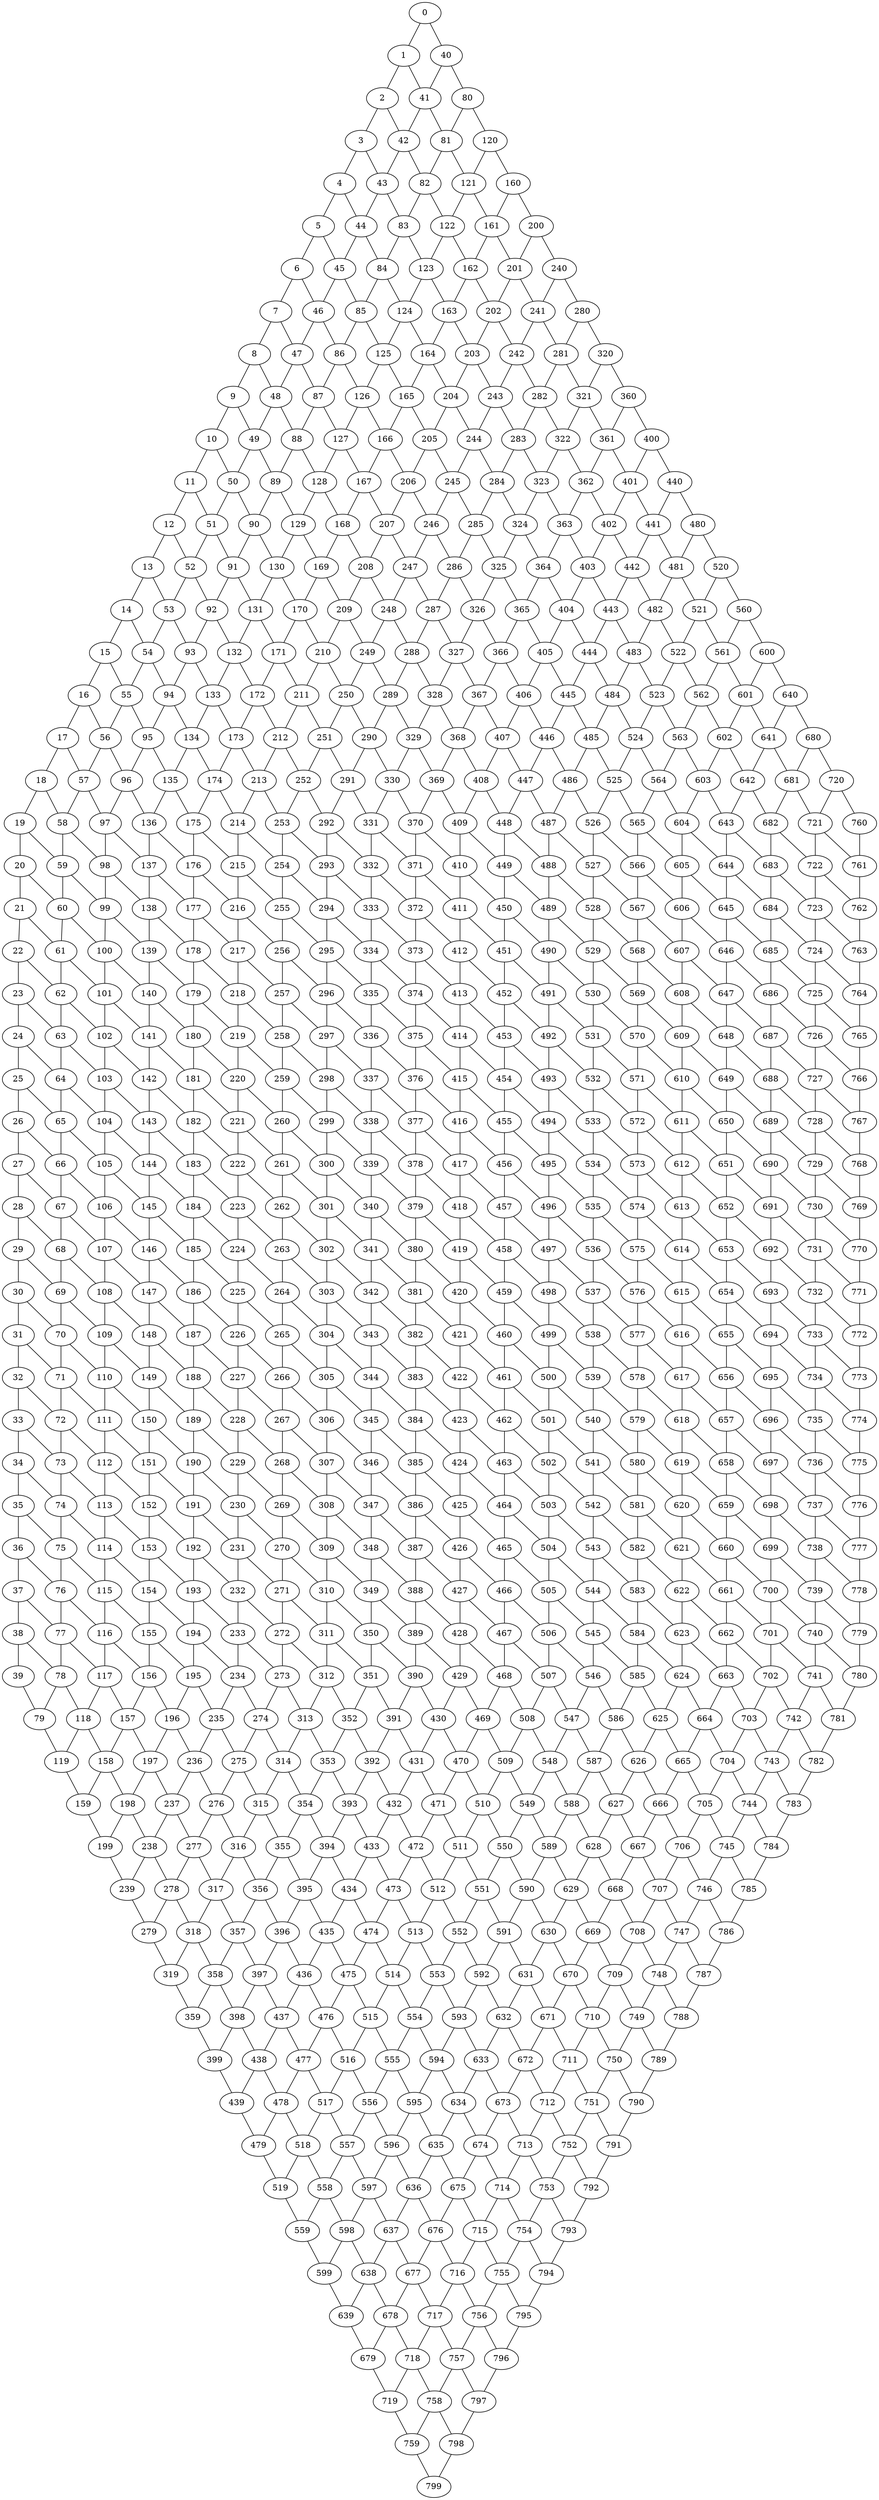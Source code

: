 graph g {0;1;2;3;4;5;6;7;8;9;10;11;12;13;14;15;16;17;18;19;20;21;22;23;24;25;26;27;28;29;30;31;32;33;34;35;36;37;38;39;40;41;42;43;44;45;46;47;48;49;50;51;52;53;54;55;56;57;58;59;60;61;62;63;64;65;66;67;68;69;70;71;72;73;74;75;76;77;78;79;80;81;82;83;84;85;86;87;88;89;90;91;92;93;94;95;96;97;98;99;100;101;102;103;104;105;106;107;108;109;110;111;112;113;114;115;116;117;118;119;120;121;122;123;124;125;126;127;128;129;130;131;132;133;134;135;136;137;138;139;140;141;142;143;144;145;146;147;148;149;150;151;152;153;154;155;156;157;158;159;160;161;162;163;164;165;166;167;168;169;170;171;172;173;174;175;176;177;178;179;180;181;182;183;184;185;186;187;188;189;190;191;192;193;194;195;196;197;198;199;200;201;202;203;204;205;206;207;208;209;210;211;212;213;214;215;216;217;218;219;220;221;222;223;224;225;226;227;228;229;230;231;232;233;234;235;236;237;238;239;240;241;242;243;244;245;246;247;248;249;250;251;252;253;254;255;256;257;258;259;260;261;262;263;264;265;266;267;268;269;270;271;272;273;274;275;276;277;278;279;280;281;282;283;284;285;286;287;288;289;290;291;292;293;294;295;296;297;298;299;300;301;302;303;304;305;306;307;308;309;310;311;312;313;314;315;316;317;318;319;320;321;322;323;324;325;326;327;328;329;330;331;332;333;334;335;336;337;338;339;340;341;342;343;344;345;346;347;348;349;350;351;352;353;354;355;356;357;358;359;360;361;362;363;364;365;366;367;368;369;370;371;372;373;374;375;376;377;378;379;380;381;382;383;384;385;386;387;388;389;390;391;392;393;394;395;396;397;398;399;400;401;402;403;404;405;406;407;408;409;410;411;412;413;414;415;416;417;418;419;420;421;422;423;424;425;426;427;428;429;430;431;432;433;434;435;436;437;438;439;440;441;442;443;444;445;446;447;448;449;450;451;452;453;454;455;456;457;458;459;460;461;462;463;464;465;466;467;468;469;470;471;472;473;474;475;476;477;478;479;480;481;482;483;484;485;486;487;488;489;490;491;492;493;494;495;496;497;498;499;500;501;502;503;504;505;506;507;508;509;510;511;512;513;514;515;516;517;518;519;520;521;522;523;524;525;526;527;528;529;530;531;532;533;534;535;536;537;538;539;540;541;542;543;544;545;546;547;548;549;550;551;552;553;554;555;556;557;558;559;560;561;562;563;564;565;566;567;568;569;570;571;572;573;574;575;576;577;578;579;580;581;582;583;584;585;586;587;588;589;590;591;592;593;594;595;596;597;598;599;600;601;602;603;604;605;606;607;608;609;610;611;612;613;614;615;616;617;618;619;620;621;622;623;624;625;626;627;628;629;630;631;632;633;634;635;636;637;638;639;640;641;642;643;644;645;646;647;648;649;650;651;652;653;654;655;656;657;658;659;660;661;662;663;664;665;666;667;668;669;670;671;672;673;674;675;676;677;678;679;680;681;682;683;684;685;686;687;688;689;690;691;692;693;694;695;696;697;698;699;700;701;702;703;704;705;706;707;708;709;710;711;712;713;714;715;716;717;718;719;720;721;722;723;724;725;726;727;728;729;730;731;732;733;734;735;736;737;738;739;740;741;742;743;744;745;746;747;748;749;750;751;752;753;754;755;756;757;758;759;760;761;762;763;764;765;766;767;768;769;770;771;772;773;774;775;776;777;778;779;780;781;782;783;784;785;786;787;788;789;790;791;792;793;794;795;796;797;798;799;0 -- 1;0 -- 40;1 -- 2;1 -- 41;2 -- 3;2 -- 42;3 -- 4;3 -- 43;4 -- 5;4 -- 44;5 -- 6;5 -- 45;6 -- 7;6 -- 46;7 -- 8;7 -- 47;8 -- 9;8 -- 48;9 -- 10;9 -- 49;10 -- 11;10 -- 50;11 -- 12;11 -- 51;12 -- 13;12 -- 52;13 -- 14;13 -- 53;14 -- 15;14 -- 54;15 -- 16;15 -- 55;16 -- 17;16 -- 56;17 -- 18;17 -- 57;18 -- 19;18 -- 58;19 -- 20;19 -- 59;20 -- 21;20 -- 60;21 -- 22;21 -- 61;22 -- 23;22 -- 62;23 -- 24;23 -- 63;24 -- 25;24 -- 64;25 -- 26;25 -- 65;26 -- 27;26 -- 66;27 -- 28;27 -- 67;28 -- 29;28 -- 68;29 -- 30;29 -- 69;30 -- 31;30 -- 70;31 -- 32;31 -- 71;32 -- 33;32 -- 72;33 -- 34;33 -- 73;34 -- 35;34 -- 74;35 -- 36;35 -- 75;36 -- 37;36 -- 76;37 -- 38;37 -- 77;38 -- 39;38 -- 78;39 -- 79;40 -- 41;40 -- 80;41 -- 42;41 -- 81;42 -- 43;42 -- 82;43 -- 44;43 -- 83;44 -- 45;44 -- 84;45 -- 46;45 -- 85;46 -- 47;46 -- 86;47 -- 48;47 -- 87;48 -- 49;48 -- 88;49 -- 50;49 -- 89;50 -- 51;50 -- 90;51 -- 52;51 -- 91;52 -- 53;52 -- 92;53 -- 54;53 -- 93;54 -- 55;54 -- 94;55 -- 56;55 -- 95;56 -- 57;56 -- 96;57 -- 58;57 -- 97;58 -- 59;58 -- 98;59 -- 60;59 -- 99;60 -- 61;60 -- 100;61 -- 62;61 -- 101;62 -- 63;62 -- 102;63 -- 64;63 -- 103;64 -- 65;64 -- 104;65 -- 66;65 -- 105;66 -- 67;66 -- 106;67 -- 68;67 -- 107;68 -- 69;68 -- 108;69 -- 70;69 -- 109;70 -- 71;70 -- 110;71 -- 72;71 -- 111;72 -- 73;72 -- 112;73 -- 74;73 -- 113;74 -- 75;74 -- 114;75 -- 76;75 -- 115;76 -- 77;76 -- 116;77 -- 78;77 -- 117;78 -- 79;78 -- 118;79 -- 119;80 -- 81;80 -- 120;81 -- 82;81 -- 121;82 -- 83;82 -- 122;83 -- 84;83 -- 123;84 -- 85;84 -- 124;85 -- 86;85 -- 125;86 -- 87;86 -- 126;87 -- 88;87 -- 127;88 -- 89;88 -- 128;89 -- 90;89 -- 129;90 -- 91;90 -- 130;91 -- 92;91 -- 131;92 -- 93;92 -- 132;93 -- 94;93 -- 133;94 -- 95;94 -- 134;95 -- 96;95 -- 135;96 -- 97;96 -- 136;97 -- 98;97 -- 137;98 -- 99;98 -- 138;99 -- 100;99 -- 139;100 -- 101;100 -- 140;101 -- 102;101 -- 141;102 -- 103;102 -- 142;103 -- 104;103 -- 143;104 -- 105;104 -- 144;105 -- 106;105 -- 145;106 -- 107;106 -- 146;107 -- 108;107 -- 147;108 -- 109;108 -- 148;109 -- 110;109 -- 149;110 -- 111;110 -- 150;111 -- 112;111 -- 151;112 -- 113;112 -- 152;113 -- 114;113 -- 153;114 -- 115;114 -- 154;115 -- 116;115 -- 155;116 -- 117;116 -- 156;117 -- 118;117 -- 157;118 -- 119;118 -- 158;119 -- 159;120 -- 121;120 -- 160;121 -- 122;121 -- 161;122 -- 123;122 -- 162;123 -- 124;123 -- 163;124 -- 125;124 -- 164;125 -- 126;125 -- 165;126 -- 127;126 -- 166;127 -- 128;127 -- 167;128 -- 129;128 -- 168;129 -- 130;129 -- 169;130 -- 131;130 -- 170;131 -- 132;131 -- 171;132 -- 133;132 -- 172;133 -- 134;133 -- 173;134 -- 135;134 -- 174;135 -- 136;135 -- 175;136 -- 137;136 -- 176;137 -- 138;137 -- 177;138 -- 139;138 -- 178;139 -- 140;139 -- 179;140 -- 141;140 -- 180;141 -- 142;141 -- 181;142 -- 143;142 -- 182;143 -- 144;143 -- 183;144 -- 145;144 -- 184;145 -- 146;145 -- 185;146 -- 147;146 -- 186;147 -- 148;147 -- 187;148 -- 149;148 -- 188;149 -- 150;149 -- 189;150 -- 151;150 -- 190;151 -- 152;151 -- 191;152 -- 153;152 -- 192;153 -- 154;153 -- 193;154 -- 155;154 -- 194;155 -- 156;155 -- 195;156 -- 157;156 -- 196;157 -- 158;157 -- 197;158 -- 159;158 -- 198;159 -- 199;160 -- 161;160 -- 200;161 -- 162;161 -- 201;162 -- 163;162 -- 202;163 -- 164;163 -- 203;164 -- 165;164 -- 204;165 -- 166;165 -- 205;166 -- 167;166 -- 206;167 -- 168;167 -- 207;168 -- 169;168 -- 208;169 -- 170;169 -- 209;170 -- 171;170 -- 210;171 -- 172;171 -- 211;172 -- 173;172 -- 212;173 -- 174;173 -- 213;174 -- 175;174 -- 214;175 -- 176;175 -- 215;176 -- 177;176 -- 216;177 -- 178;177 -- 217;178 -- 179;178 -- 218;179 -- 180;179 -- 219;180 -- 181;180 -- 220;181 -- 182;181 -- 221;182 -- 183;182 -- 222;183 -- 184;183 -- 223;184 -- 185;184 -- 224;185 -- 186;185 -- 225;186 -- 187;186 -- 226;187 -- 188;187 -- 227;188 -- 189;188 -- 228;189 -- 190;189 -- 229;190 -- 191;190 -- 230;191 -- 192;191 -- 231;192 -- 193;192 -- 232;193 -- 194;193 -- 233;194 -- 195;194 -- 234;195 -- 196;195 -- 235;196 -- 197;196 -- 236;197 -- 198;197 -- 237;198 -- 199;198 -- 238;199 -- 239;200 -- 201;200 -- 240;201 -- 202;201 -- 241;202 -- 203;202 -- 242;203 -- 204;203 -- 243;204 -- 205;204 -- 244;205 -- 206;205 -- 245;206 -- 207;206 -- 246;207 -- 208;207 -- 247;208 -- 209;208 -- 248;209 -- 210;209 -- 249;210 -- 211;210 -- 250;211 -- 212;211 -- 251;212 -- 213;212 -- 252;213 -- 214;213 -- 253;214 -- 215;214 -- 254;215 -- 216;215 -- 255;216 -- 217;216 -- 256;217 -- 218;217 -- 257;218 -- 219;218 -- 258;219 -- 220;219 -- 259;220 -- 221;220 -- 260;221 -- 222;221 -- 261;222 -- 223;222 -- 262;223 -- 224;223 -- 263;224 -- 225;224 -- 264;225 -- 226;225 -- 265;226 -- 227;226 -- 266;227 -- 228;227 -- 267;228 -- 229;228 -- 268;229 -- 230;229 -- 269;230 -- 231;230 -- 270;231 -- 232;231 -- 271;232 -- 233;232 -- 272;233 -- 234;233 -- 273;234 -- 235;234 -- 274;235 -- 236;235 -- 275;236 -- 237;236 -- 276;237 -- 238;237 -- 277;238 -- 239;238 -- 278;239 -- 279;240 -- 241;240 -- 280;241 -- 242;241 -- 281;242 -- 243;242 -- 282;243 -- 244;243 -- 283;244 -- 245;244 -- 284;245 -- 246;245 -- 285;246 -- 247;246 -- 286;247 -- 248;247 -- 287;248 -- 249;248 -- 288;249 -- 250;249 -- 289;250 -- 251;250 -- 290;251 -- 252;251 -- 291;252 -- 253;252 -- 292;253 -- 254;253 -- 293;254 -- 255;254 -- 294;255 -- 256;255 -- 295;256 -- 257;256 -- 296;257 -- 258;257 -- 297;258 -- 259;258 -- 298;259 -- 260;259 -- 299;260 -- 261;260 -- 300;261 -- 262;261 -- 301;262 -- 263;262 -- 302;263 -- 264;263 -- 303;264 -- 265;264 -- 304;265 -- 266;265 -- 305;266 -- 267;266 -- 306;267 -- 268;267 -- 307;268 -- 269;268 -- 308;269 -- 270;269 -- 309;270 -- 271;270 -- 310;271 -- 272;271 -- 311;272 -- 273;272 -- 312;273 -- 274;273 -- 313;274 -- 275;274 -- 314;275 -- 276;275 -- 315;276 -- 277;276 -- 316;277 -- 278;277 -- 317;278 -- 279;278 -- 318;279 -- 319;280 -- 281;280 -- 320;281 -- 282;281 -- 321;282 -- 283;282 -- 322;283 -- 284;283 -- 323;284 -- 285;284 -- 324;285 -- 286;285 -- 325;286 -- 287;286 -- 326;287 -- 288;287 -- 327;288 -- 289;288 -- 328;289 -- 290;289 -- 329;290 -- 291;290 -- 330;291 -- 292;291 -- 331;292 -- 293;292 -- 332;293 -- 294;293 -- 333;294 -- 295;294 -- 334;295 -- 296;295 -- 335;296 -- 297;296 -- 336;297 -- 298;297 -- 337;298 -- 299;298 -- 338;299 -- 300;299 -- 339;300 -- 301;300 -- 340;301 -- 302;301 -- 341;302 -- 303;302 -- 342;303 -- 304;303 -- 343;304 -- 305;304 -- 344;305 -- 306;305 -- 345;306 -- 307;306 -- 346;307 -- 308;307 -- 347;308 -- 309;308 -- 348;309 -- 310;309 -- 349;310 -- 311;310 -- 350;311 -- 312;311 -- 351;312 -- 313;312 -- 352;313 -- 314;313 -- 353;314 -- 315;314 -- 354;315 -- 316;315 -- 355;316 -- 317;316 -- 356;317 -- 318;317 -- 357;318 -- 319;318 -- 358;319 -- 359;320 -- 321;320 -- 360;321 -- 322;321 -- 361;322 -- 323;322 -- 362;323 -- 324;323 -- 363;324 -- 325;324 -- 364;325 -- 326;325 -- 365;326 -- 327;326 -- 366;327 -- 328;327 -- 367;328 -- 329;328 -- 368;329 -- 330;329 -- 369;330 -- 331;330 -- 370;331 -- 332;331 -- 371;332 -- 333;332 -- 372;333 -- 334;333 -- 373;334 -- 335;334 -- 374;335 -- 336;335 -- 375;336 -- 337;336 -- 376;337 -- 338;337 -- 377;338 -- 339;338 -- 378;339 -- 340;339 -- 379;340 -- 341;340 -- 380;341 -- 342;341 -- 381;342 -- 343;342 -- 382;343 -- 344;343 -- 383;344 -- 345;344 -- 384;345 -- 346;345 -- 385;346 -- 347;346 -- 386;347 -- 348;347 -- 387;348 -- 349;348 -- 388;349 -- 350;349 -- 389;350 -- 351;350 -- 390;351 -- 352;351 -- 391;352 -- 353;352 -- 392;353 -- 354;353 -- 393;354 -- 355;354 -- 394;355 -- 356;355 -- 395;356 -- 357;356 -- 396;357 -- 358;357 -- 397;358 -- 359;358 -- 398;359 -- 399;360 -- 361;360 -- 400;361 -- 362;361 -- 401;362 -- 363;362 -- 402;363 -- 364;363 -- 403;364 -- 365;364 -- 404;365 -- 366;365 -- 405;366 -- 367;366 -- 406;367 -- 368;367 -- 407;368 -- 369;368 -- 408;369 -- 370;369 -- 409;370 -- 371;370 -- 410;371 -- 372;371 -- 411;372 -- 373;372 -- 412;373 -- 374;373 -- 413;374 -- 375;374 -- 414;375 -- 376;375 -- 415;376 -- 377;376 -- 416;377 -- 378;377 -- 417;378 -- 379;378 -- 418;379 -- 380;379 -- 419;380 -- 381;380 -- 420;381 -- 382;381 -- 421;382 -- 383;382 -- 422;383 -- 384;383 -- 423;384 -- 385;384 -- 424;385 -- 386;385 -- 425;386 -- 387;386 -- 426;387 -- 388;387 -- 427;388 -- 389;388 -- 428;389 -- 390;389 -- 429;390 -- 391;390 -- 430;391 -- 392;391 -- 431;392 -- 393;392 -- 432;393 -- 394;393 -- 433;394 -- 395;394 -- 434;395 -- 396;395 -- 435;396 -- 397;396 -- 436;397 -- 398;397 -- 437;398 -- 399;398 -- 438;399 -- 439;400 -- 401;400 -- 440;401 -- 402;401 -- 441;402 -- 403;402 -- 442;403 -- 404;403 -- 443;404 -- 405;404 -- 444;405 -- 406;405 -- 445;406 -- 407;406 -- 446;407 -- 408;407 -- 447;408 -- 409;408 -- 448;409 -- 410;409 -- 449;410 -- 411;410 -- 450;411 -- 412;411 -- 451;412 -- 413;412 -- 452;413 -- 414;413 -- 453;414 -- 415;414 -- 454;415 -- 416;415 -- 455;416 -- 417;416 -- 456;417 -- 418;417 -- 457;418 -- 419;418 -- 458;419 -- 420;419 -- 459;420 -- 421;420 -- 460;421 -- 422;421 -- 461;422 -- 423;422 -- 462;423 -- 424;423 -- 463;424 -- 425;424 -- 464;425 -- 426;425 -- 465;426 -- 427;426 -- 466;427 -- 428;427 -- 467;428 -- 429;428 -- 468;429 -- 430;429 -- 469;430 -- 431;430 -- 470;431 -- 432;431 -- 471;432 -- 433;432 -- 472;433 -- 434;433 -- 473;434 -- 435;434 -- 474;435 -- 436;435 -- 475;436 -- 437;436 -- 476;437 -- 438;437 -- 477;438 -- 439;438 -- 478;439 -- 479;440 -- 441;440 -- 480;441 -- 442;441 -- 481;442 -- 443;442 -- 482;443 -- 444;443 -- 483;444 -- 445;444 -- 484;445 -- 446;445 -- 485;446 -- 447;446 -- 486;447 -- 448;447 -- 487;448 -- 449;448 -- 488;449 -- 450;449 -- 489;450 -- 451;450 -- 490;451 -- 452;451 -- 491;452 -- 453;452 -- 492;453 -- 454;453 -- 493;454 -- 455;454 -- 494;455 -- 456;455 -- 495;456 -- 457;456 -- 496;457 -- 458;457 -- 497;458 -- 459;458 -- 498;459 -- 460;459 -- 499;460 -- 461;460 -- 500;461 -- 462;461 -- 501;462 -- 463;462 -- 502;463 -- 464;463 -- 503;464 -- 465;464 -- 504;465 -- 466;465 -- 505;466 -- 467;466 -- 506;467 -- 468;467 -- 507;468 -- 469;468 -- 508;469 -- 470;469 -- 509;470 -- 471;470 -- 510;471 -- 472;471 -- 511;472 -- 473;472 -- 512;473 -- 474;473 -- 513;474 -- 475;474 -- 514;475 -- 476;475 -- 515;476 -- 477;476 -- 516;477 -- 478;477 -- 517;478 -- 479;478 -- 518;479 -- 519;480 -- 481;480 -- 520;481 -- 482;481 -- 521;482 -- 483;482 -- 522;483 -- 484;483 -- 523;484 -- 485;484 -- 524;485 -- 486;485 -- 525;486 -- 487;486 -- 526;487 -- 488;487 -- 527;488 -- 489;488 -- 528;489 -- 490;489 -- 529;490 -- 491;490 -- 530;491 -- 492;491 -- 531;492 -- 493;492 -- 532;493 -- 494;493 -- 533;494 -- 495;494 -- 534;495 -- 496;495 -- 535;496 -- 497;496 -- 536;497 -- 498;497 -- 537;498 -- 499;498 -- 538;499 -- 500;499 -- 539;500 -- 501;500 -- 540;501 -- 502;501 -- 541;502 -- 503;502 -- 542;503 -- 504;503 -- 543;504 -- 505;504 -- 544;505 -- 506;505 -- 545;506 -- 507;506 -- 546;507 -- 508;507 -- 547;508 -- 509;508 -- 548;509 -- 510;509 -- 549;510 -- 511;510 -- 550;511 -- 512;511 -- 551;512 -- 513;512 -- 552;513 -- 514;513 -- 553;514 -- 515;514 -- 554;515 -- 516;515 -- 555;516 -- 517;516 -- 556;517 -- 518;517 -- 557;518 -- 519;518 -- 558;519 -- 559;520 -- 521;520 -- 560;521 -- 522;521 -- 561;522 -- 523;522 -- 562;523 -- 524;523 -- 563;524 -- 525;524 -- 564;525 -- 526;525 -- 565;526 -- 527;526 -- 566;527 -- 528;527 -- 567;528 -- 529;528 -- 568;529 -- 530;529 -- 569;530 -- 531;530 -- 570;531 -- 532;531 -- 571;532 -- 533;532 -- 572;533 -- 534;533 -- 573;534 -- 535;534 -- 574;535 -- 536;535 -- 575;536 -- 537;536 -- 576;537 -- 538;537 -- 577;538 -- 539;538 -- 578;539 -- 540;539 -- 579;540 -- 541;540 -- 580;541 -- 542;541 -- 581;542 -- 543;542 -- 582;543 -- 544;543 -- 583;544 -- 545;544 -- 584;545 -- 546;545 -- 585;546 -- 547;546 -- 586;547 -- 548;547 -- 587;548 -- 549;548 -- 588;549 -- 550;549 -- 589;550 -- 551;550 -- 590;551 -- 552;551 -- 591;552 -- 553;552 -- 592;553 -- 554;553 -- 593;554 -- 555;554 -- 594;555 -- 556;555 -- 595;556 -- 557;556 -- 596;557 -- 558;557 -- 597;558 -- 559;558 -- 598;559 -- 599;560 -- 561;560 -- 600;561 -- 562;561 -- 601;562 -- 563;562 -- 602;563 -- 564;563 -- 603;564 -- 565;564 -- 604;565 -- 566;565 -- 605;566 -- 567;566 -- 606;567 -- 568;567 -- 607;568 -- 569;568 -- 608;569 -- 570;569 -- 609;570 -- 571;570 -- 610;571 -- 572;571 -- 611;572 -- 573;572 -- 612;573 -- 574;573 -- 613;574 -- 575;574 -- 614;575 -- 576;575 -- 615;576 -- 577;576 -- 616;577 -- 578;577 -- 617;578 -- 579;578 -- 618;579 -- 580;579 -- 619;580 -- 581;580 -- 620;581 -- 582;581 -- 621;582 -- 583;582 -- 622;583 -- 584;583 -- 623;584 -- 585;584 -- 624;585 -- 586;585 -- 625;586 -- 587;586 -- 626;587 -- 588;587 -- 627;588 -- 589;588 -- 628;589 -- 590;589 -- 629;590 -- 591;590 -- 630;591 -- 592;591 -- 631;592 -- 593;592 -- 632;593 -- 594;593 -- 633;594 -- 595;594 -- 634;595 -- 596;595 -- 635;596 -- 597;596 -- 636;597 -- 598;597 -- 637;598 -- 599;598 -- 638;599 -- 639;600 -- 601;600 -- 640;601 -- 602;601 -- 641;602 -- 603;602 -- 642;603 -- 604;603 -- 643;604 -- 605;604 -- 644;605 -- 606;605 -- 645;606 -- 607;606 -- 646;607 -- 608;607 -- 647;608 -- 609;608 -- 648;609 -- 610;609 -- 649;610 -- 611;610 -- 650;611 -- 612;611 -- 651;612 -- 613;612 -- 652;613 -- 614;613 -- 653;614 -- 615;614 -- 654;615 -- 616;615 -- 655;616 -- 617;616 -- 656;617 -- 618;617 -- 657;618 -- 619;618 -- 658;619 -- 620;619 -- 659;620 -- 621;620 -- 660;621 -- 622;621 -- 661;622 -- 623;622 -- 662;623 -- 624;623 -- 663;624 -- 625;624 -- 664;625 -- 626;625 -- 665;626 -- 627;626 -- 666;627 -- 628;627 -- 667;628 -- 629;628 -- 668;629 -- 630;629 -- 669;630 -- 631;630 -- 670;631 -- 632;631 -- 671;632 -- 633;632 -- 672;633 -- 634;633 -- 673;634 -- 635;634 -- 674;635 -- 636;635 -- 675;636 -- 637;636 -- 676;637 -- 638;637 -- 677;638 -- 639;638 -- 678;639 -- 679;640 -- 641;640 -- 680;641 -- 642;641 -- 681;642 -- 643;642 -- 682;643 -- 644;643 -- 683;644 -- 645;644 -- 684;645 -- 646;645 -- 685;646 -- 647;646 -- 686;647 -- 648;647 -- 687;648 -- 649;648 -- 688;649 -- 650;649 -- 689;650 -- 651;650 -- 690;651 -- 652;651 -- 691;652 -- 653;652 -- 692;653 -- 654;653 -- 693;654 -- 655;654 -- 694;655 -- 656;655 -- 695;656 -- 657;656 -- 696;657 -- 658;657 -- 697;658 -- 659;658 -- 698;659 -- 660;659 -- 699;660 -- 661;660 -- 700;661 -- 662;661 -- 701;662 -- 663;662 -- 702;663 -- 664;663 -- 703;664 -- 665;664 -- 704;665 -- 666;665 -- 705;666 -- 667;666 -- 706;667 -- 668;667 -- 707;668 -- 669;668 -- 708;669 -- 670;669 -- 709;670 -- 671;670 -- 710;671 -- 672;671 -- 711;672 -- 673;672 -- 712;673 -- 674;673 -- 713;674 -- 675;674 -- 714;675 -- 676;675 -- 715;676 -- 677;676 -- 716;677 -- 678;677 -- 717;678 -- 679;678 -- 718;679 -- 719;680 -- 681;680 -- 720;681 -- 682;681 -- 721;682 -- 683;682 -- 722;683 -- 684;683 -- 723;684 -- 685;684 -- 724;685 -- 686;685 -- 725;686 -- 687;686 -- 726;687 -- 688;687 -- 727;688 -- 689;688 -- 728;689 -- 690;689 -- 729;690 -- 691;690 -- 730;691 -- 692;691 -- 731;692 -- 693;692 -- 732;693 -- 694;693 -- 733;694 -- 695;694 -- 734;695 -- 696;695 -- 735;696 -- 697;696 -- 736;697 -- 698;697 -- 737;698 -- 699;698 -- 738;699 -- 700;699 -- 739;700 -- 701;700 -- 740;701 -- 702;701 -- 741;702 -- 703;702 -- 742;703 -- 704;703 -- 743;704 -- 705;704 -- 744;705 -- 706;705 -- 745;706 -- 707;706 -- 746;707 -- 708;707 -- 747;708 -- 709;708 -- 748;709 -- 710;709 -- 749;710 -- 711;710 -- 750;711 -- 712;711 -- 751;712 -- 713;712 -- 752;713 -- 714;713 -- 753;714 -- 715;714 -- 754;715 -- 716;715 -- 755;716 -- 717;716 -- 756;717 -- 718;717 -- 757;718 -- 719;718 -- 758;719 -- 759;720 -- 721;720 -- 760;721 -- 722;721 -- 761;722 -- 723;722 -- 762;723 -- 724;723 -- 763;724 -- 725;724 -- 764;725 -- 726;725 -- 765;726 -- 727;726 -- 766;727 -- 728;727 -- 767;728 -- 729;728 -- 768;729 -- 730;729 -- 769;730 -- 731;730 -- 770;731 -- 732;731 -- 771;732 -- 733;732 -- 772;733 -- 734;733 -- 773;734 -- 735;734 -- 774;735 -- 736;735 -- 775;736 -- 737;736 -- 776;737 -- 738;737 -- 777;738 -- 739;738 -- 778;739 -- 740;739 -- 779;740 -- 741;740 -- 780;741 -- 742;741 -- 781;742 -- 743;742 -- 782;743 -- 744;743 -- 783;744 -- 745;744 -- 784;745 -- 746;745 -- 785;746 -- 747;746 -- 786;747 -- 748;747 -- 787;748 -- 749;748 -- 788;749 -- 750;749 -- 789;750 -- 751;750 -- 790;751 -- 752;751 -- 791;752 -- 753;752 -- 792;753 -- 754;753 -- 793;754 -- 755;754 -- 794;755 -- 756;755 -- 795;756 -- 757;756 -- 796;757 -- 758;757 -- 797;758 -- 759;758 -- 798;759 -- 799;760 -- 761;761 -- 762;762 -- 763;763 -- 764;764 -- 765;765 -- 766;766 -- 767;767 -- 768;768 -- 769;769 -- 770;770 -- 771;771 -- 772;772 -- 773;773 -- 774;774 -- 775;775 -- 776;776 -- 777;777 -- 778;778 -- 779;779 -- 780;780 -- 781;781 -- 782;782 -- 783;783 -- 784;784 -- 785;785 -- 786;786 -- 787;787 -- 788;788 -- 789;789 -- 790;790 -- 791;791 -- 792;792 -- 793;793 -- 794;794 -- 795;795 -- 796;796 -- 797;797 -- 798;798 -- 799;}